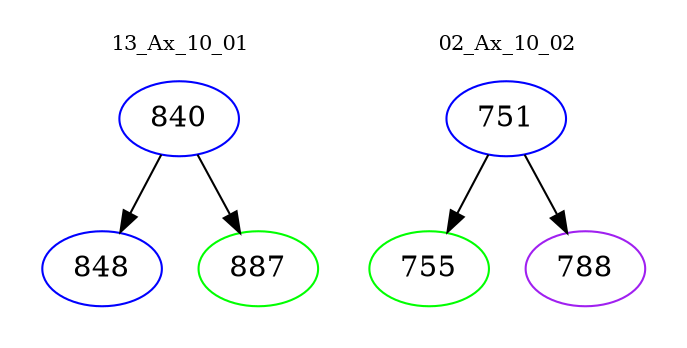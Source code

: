 digraph{
subgraph cluster_0 {
color = white
label = "13_Ax_10_01";
fontsize=10;
T0_840 [label="840", color="blue"]
T0_840 -> T0_848 [color="black"]
T0_848 [label="848", color="blue"]
T0_840 -> T0_887 [color="black"]
T0_887 [label="887", color="green"]
}
subgraph cluster_1 {
color = white
label = "02_Ax_10_02";
fontsize=10;
T1_751 [label="751", color="blue"]
T1_751 -> T1_755 [color="black"]
T1_755 [label="755", color="green"]
T1_751 -> T1_788 [color="black"]
T1_788 [label="788", color="purple"]
}
}
